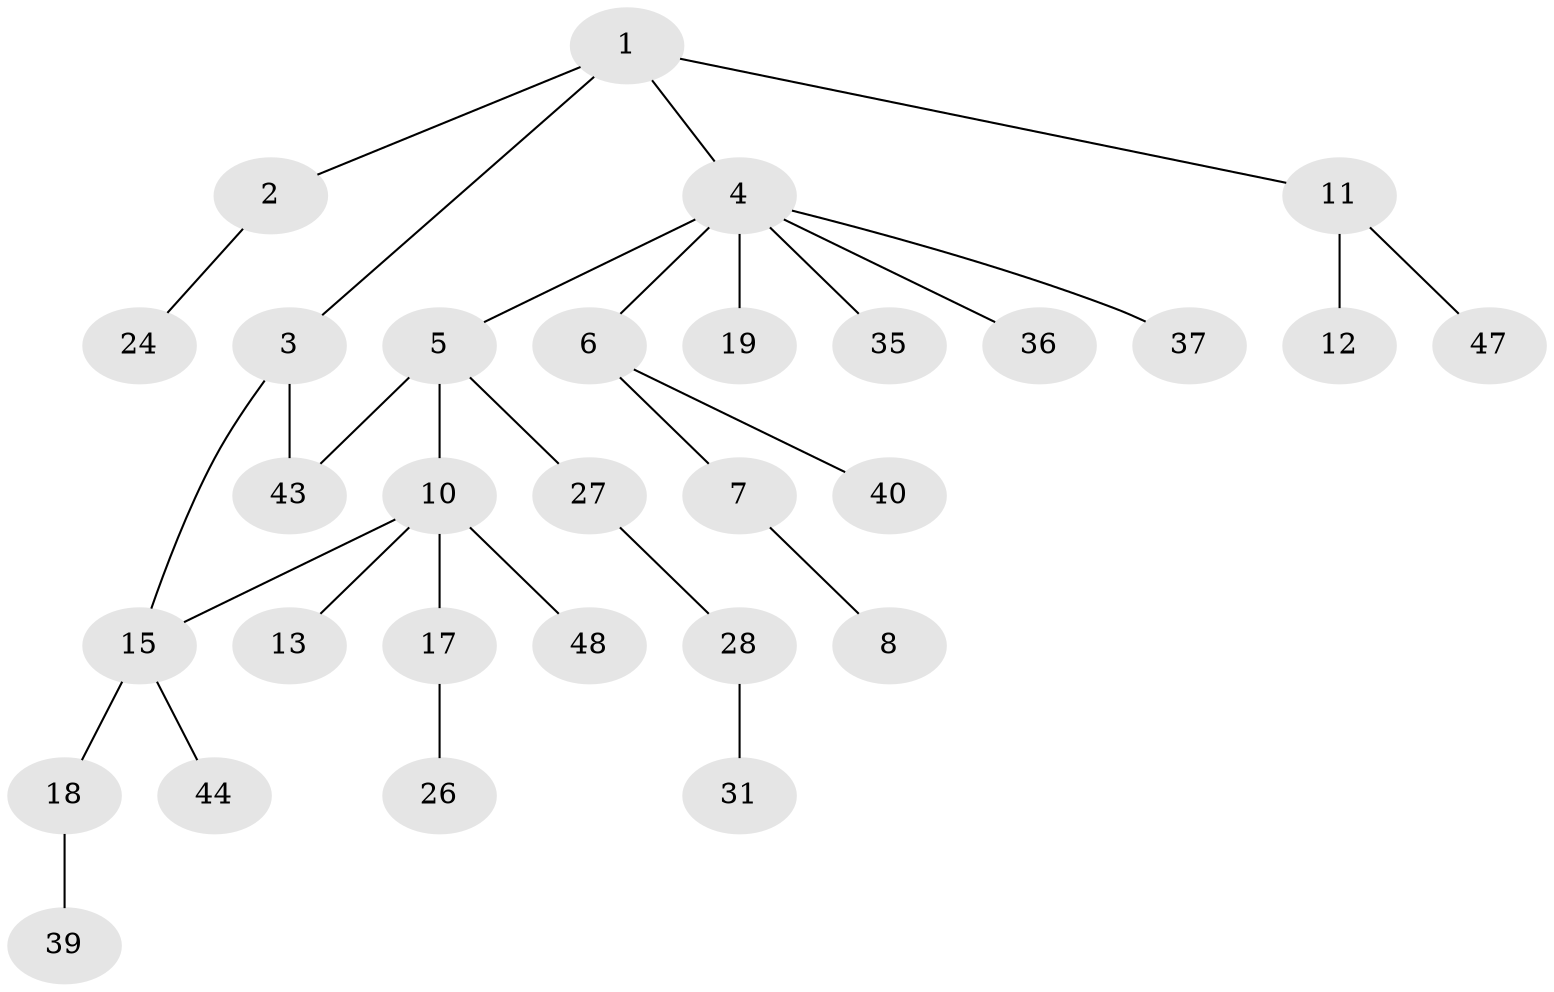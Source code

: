 // Generated by graph-tools (version 1.1) at 2025/23/03/03/25 07:23:31]
// undirected, 30 vertices, 31 edges
graph export_dot {
graph [start="1"]
  node [color=gray90,style=filled];
  1;
  2 [super="+14"];
  3 [super="+29"];
  4 [super="+9"];
  5 [super="+21"];
  6 [super="+34"];
  7 [super="+45"];
  8 [super="+25"];
  10 [super="+16"];
  11 [super="+42"];
  12 [super="+23"];
  13 [super="+49"];
  15 [super="+33"];
  17 [super="+20"];
  18 [super="+22"];
  19;
  24 [super="+32"];
  26 [super="+50"];
  27 [super="+41"];
  28 [super="+30"];
  31;
  35;
  36 [super="+38"];
  37;
  39;
  40;
  43 [super="+46"];
  44;
  47;
  48;
  1 -- 2;
  1 -- 3;
  1 -- 4;
  1 -- 11;
  2 -- 24;
  3 -- 43;
  3 -- 15;
  4 -- 5;
  4 -- 6;
  4 -- 35;
  4 -- 36;
  4 -- 37;
  4 -- 19;
  5 -- 10;
  5 -- 27;
  5 -- 43;
  6 -- 7;
  6 -- 40;
  7 -- 8;
  10 -- 13;
  10 -- 15;
  10 -- 48;
  10 -- 17;
  11 -- 12;
  11 -- 47;
  15 -- 18;
  15 -- 44;
  17 -- 26;
  18 -- 39;
  27 -- 28;
  28 -- 31;
}
